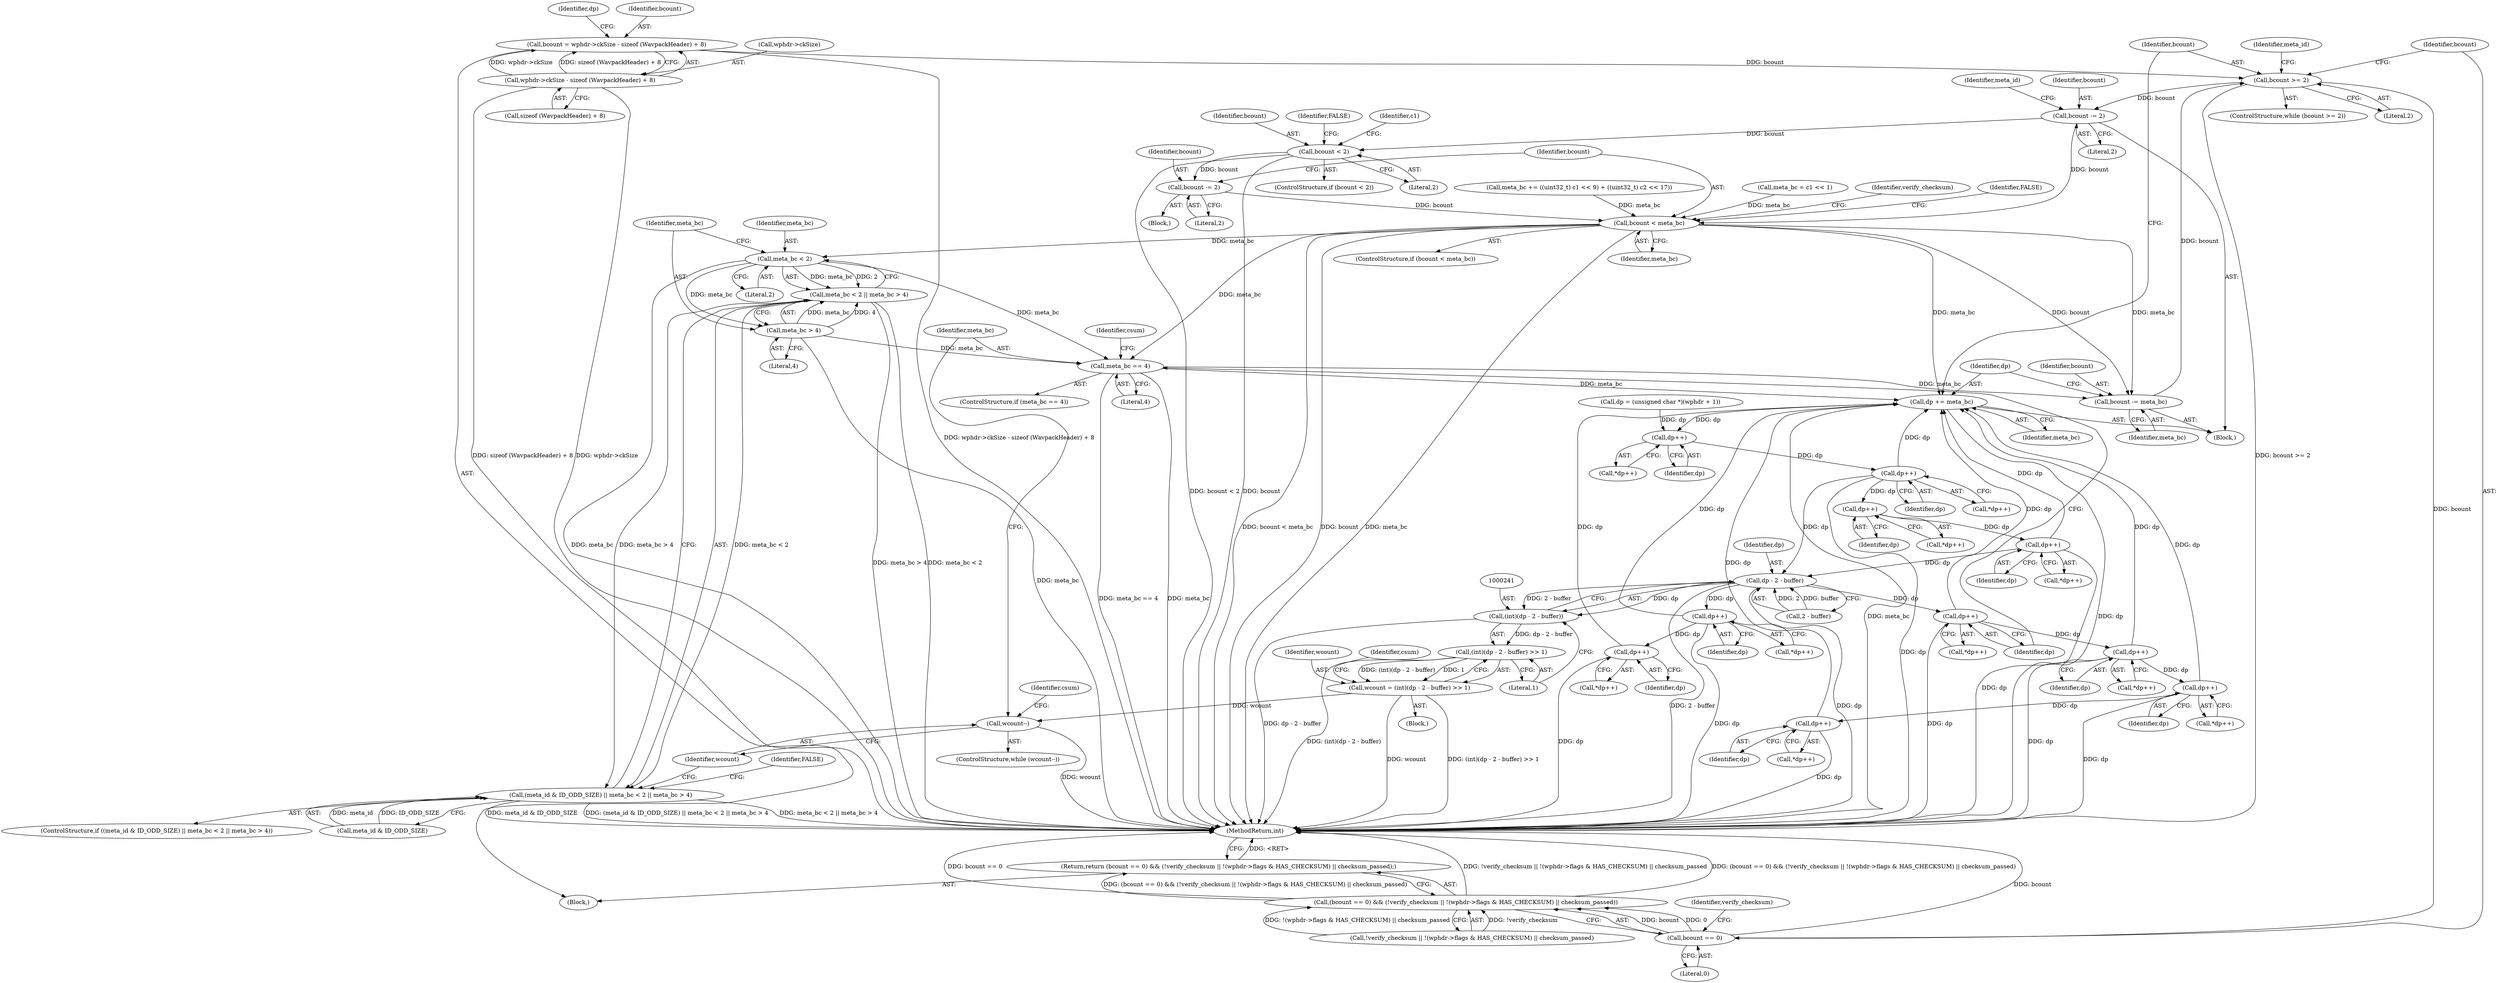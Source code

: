digraph "1_WavPack_bba5389dc598a92bdf2b297c3ea34620b6679b5b@API" {
"1000138" [label="(Call,bcount = wphdr->ckSize - sizeof (WavpackHeader) + 8)"];
"1000140" [label="(Call,wphdr->ckSize - sizeof (WavpackHeader) + 8)"];
"1000156" [label="(Call,bcount >= 2)"];
"1000175" [label="(Call,bcount -= 2)"];
"1000184" [label="(Call,bcount < 2)"];
"1000212" [label="(Call,bcount -= 2)"];
"1000216" [label="(Call,bcount < meta_bc)"];
"1000261" [label="(Call,meta_bc < 2)"];
"1000260" [label="(Call,meta_bc < 2 || meta_bc > 4)"];
"1000256" [label="(Call,(meta_id & ID_ODD_SIZE) || meta_bc < 2 || meta_bc > 4)"];
"1000264" [label="(Call,meta_bc > 4)"];
"1000282" [label="(Call,meta_bc == 4)"];
"1000355" [label="(Call,bcount -= meta_bc)"];
"1000358" [label="(Call,dp += meta_bc)"];
"1000163" [label="(Call,dp++)"];
"1000168" [label="(Call,dp++)"];
"1000192" [label="(Call,dp++)"];
"1000197" [label="(Call,dp++)"];
"1000242" [label="(Call,dp - 2 - buffer)"];
"1000240" [label="(Call,(int)(dp - 2 - buffer))"];
"1000239" [label="(Call,(int)(dp - 2 - buffer) >> 1)"];
"1000237" [label="(Call,wcount = (int)(dp - 2 - buffer) >> 1)"];
"1000270" [label="(Call,wcount--)"];
"1000290" [label="(Call,dp++)"];
"1000298" [label="(Call,dp++)"];
"1000308" [label="(Call,dp++)"];
"1000317" [label="(Call,dp++)"];
"1000337" [label="(Call,dp++)"];
"1000344" [label="(Call,dp++)"];
"1000363" [label="(Call,bcount == 0)"];
"1000362" [label="(Call,(bcount == 0) && (!verify_checksum || !(wphdr->flags & HAS_CHECKSUM) || checksum_passed))"];
"1000361" [label="(Return,return (bcount == 0) && (!verify_checksum || !(wphdr->flags & HAS_CHECKSUM) || checksum_passed);)"];
"1000281" [label="(ControlStructure,if (meta_bc == 4))"];
"1000175" [label="(Call,bcount -= 2)"];
"1000244" [label="(Call,2 - buffer)"];
"1000180" [label="(Identifier,meta_id)"];
"1000282" [label="(Call,meta_bc == 4)"];
"1000363" [label="(Call,bcount == 0)"];
"1000140" [label="(Call,wphdr->ckSize - sizeof (WavpackHeader) + 8)"];
"1000103" [label="(Block,)"];
"1000155" [label="(ControlStructure,while (bcount >= 2))"];
"1000266" [label="(Literal,4)"];
"1000177" [label="(Literal,2)"];
"1000317" [label="(Call,dp++)"];
"1000216" [label="(Call,bcount < meta_bc)"];
"1000257" [label="(Call,meta_id & ID_ODD_SIZE)"];
"1000192" [label="(Call,dp++)"];
"1000239" [label="(Call,(int)(dp - 2 - buffer) >> 1)"];
"1000169" [label="(Identifier,dp)"];
"1000198" [label="(Identifier,dp)"];
"1000297" [label="(Call,*dp++)"];
"1000364" [label="(Identifier,bcount)"];
"1000193" [label="(Identifier,dp)"];
"1000345" [label="(Identifier,dp)"];
"1000368" [label="(Identifier,verify_checksum)"];
"1000212" [label="(Call,bcount -= 2)"];
"1000318" [label="(Identifier,dp)"];
"1000217" [label="(Identifier,bcount)"];
"1000182" [label="(Block,)"];
"1000213" [label="(Identifier,bcount)"];
"1000344" [label="(Call,dp++)"];
"1000141" [label="(Call,wphdr->ckSize)"];
"1000162" [label="(Call,*dp++)"];
"1000183" [label="(ControlStructure,if (bcount < 2))"];
"1000156" [label="(Call,bcount >= 2)"];
"1000242" [label="(Call,dp - 2 - buffer)"];
"1000163" [label="(Call,dp++)"];
"1000265" [label="(Identifier,meta_bc)"];
"1000261" [label="(Call,meta_bc < 2)"];
"1000176" [label="(Identifier,bcount)"];
"1000284" [label="(Literal,4)"];
"1000240" [label="(Call,(int)(dp - 2 - buffer))"];
"1000185" [label="(Identifier,bcount)"];
"1000260" [label="(Call,meta_bc < 2 || meta_bc > 4)"];
"1000229" [label="(Block,)"];
"1000366" [label="(Call,!verify_checksum || !(wphdr->flags & HAS_CHECKSUM) || checksum_passed)"];
"1000298" [label="(Call,dp++)"];
"1000220" [label="(Identifier,FALSE)"];
"1000238" [label="(Identifier,wcount)"];
"1000199" [label="(Call,meta_bc += ((uint32_t) c1 << 9) + ((uint32_t) c2 << 17))"];
"1000263" [label="(Literal,2)"];
"1000158" [label="(Literal,2)"];
"1000214" [label="(Literal,2)"];
"1000269" [label="(ControlStructure,while (wcount--))"];
"1000191" [label="(Call,*dp++)"];
"1000255" [label="(ControlStructure,if ((meta_id & ID_ODD_SIZE) || meta_bc < 2 || meta_bc > 4))"];
"1000256" [label="(Call,(meta_id & ID_ODD_SIZE) || meta_bc < 2 || meta_bc > 4)"];
"1000188" [label="(Identifier,FALSE)"];
"1000250" [label="(Identifier,csum)"];
"1000262" [label="(Identifier,meta_bc)"];
"1000337" [label="(Call,dp++)"];
"1000365" [label="(Literal,0)"];
"1000336" [label="(Call,*dp++)"];
"1000138" [label="(Call,bcount = wphdr->ckSize - sizeof (WavpackHeader) + 8)"];
"1000283" [label="(Identifier,meta_bc)"];
"1000268" [label="(Identifier,FALSE)"];
"1000237" [label="(Call,wcount = (int)(dp - 2 - buffer) >> 1)"];
"1000170" [label="(Call,meta_bc = c1 << 1)"];
"1000270" [label="(Call,wcount--)"];
"1000223" [label="(Identifier,verify_checksum)"];
"1000308" [label="(Call,dp++)"];
"1000164" [label="(Identifier,dp)"];
"1000357" [label="(Identifier,meta_bc)"];
"1000356" [label="(Identifier,bcount)"];
"1000309" [label="(Identifier,dp)"];
"1000197" [label="(Call,dp++)"];
"1000149" [label="(Identifier,dp)"];
"1000196" [label="(Call,*dp++)"];
"1000329" [label="(Identifier,csum)"];
"1000167" [label="(Call,*dp++)"];
"1000360" [label="(Identifier,meta_bc)"];
"1000307" [label="(Call,*dp++)"];
"1000148" [label="(Call,dp = (unsigned char *)(wphdr + 1))"];
"1000289" [label="(Call,*dp++)"];
"1000243" [label="(Identifier,dp)"];
"1000338" [label="(Identifier,dp)"];
"1000299" [label="(Identifier,dp)"];
"1000291" [label="(Identifier,dp)"];
"1000361" [label="(Return,return (bcount == 0) && (!verify_checksum || !(wphdr->flags & HAS_CHECKSUM) || checksum_passed);)"];
"1000190" [label="(Identifier,c1)"];
"1000144" [label="(Call,sizeof (WavpackHeader) + 8)"];
"1000157" [label="(Identifier,bcount)"];
"1000168" [label="(Call,dp++)"];
"1000316" [label="(Call,*dp++)"];
"1000273" [label="(Identifier,csum)"];
"1000186" [label="(Literal,2)"];
"1000161" [label="(Identifier,meta_id)"];
"1000359" [label="(Identifier,dp)"];
"1000355" [label="(Call,bcount -= meta_bc)"];
"1000377" [label="(MethodReturn,int)"];
"1000290" [label="(Call,dp++)"];
"1000184" [label="(Call,bcount < 2)"];
"1000271" [label="(Identifier,wcount)"];
"1000139" [label="(Identifier,bcount)"];
"1000247" [label="(Literal,1)"];
"1000264" [label="(Call,meta_bc > 4)"];
"1000159" [label="(Block,)"];
"1000343" [label="(Call,*dp++)"];
"1000218" [label="(Identifier,meta_bc)"];
"1000362" [label="(Call,(bcount == 0) && (!verify_checksum || !(wphdr->flags & HAS_CHECKSUM) || checksum_passed))"];
"1000358" [label="(Call,dp += meta_bc)"];
"1000215" [label="(ControlStructure,if (bcount < meta_bc))"];
"1000138" -> "1000103"  [label="AST: "];
"1000138" -> "1000140"  [label="CFG: "];
"1000139" -> "1000138"  [label="AST: "];
"1000140" -> "1000138"  [label="AST: "];
"1000149" -> "1000138"  [label="CFG: "];
"1000138" -> "1000377"  [label="DDG: wphdr->ckSize - sizeof (WavpackHeader) + 8"];
"1000140" -> "1000138"  [label="DDG: wphdr->ckSize"];
"1000140" -> "1000138"  [label="DDG: sizeof (WavpackHeader) + 8"];
"1000138" -> "1000156"  [label="DDG: bcount"];
"1000140" -> "1000144"  [label="CFG: "];
"1000141" -> "1000140"  [label="AST: "];
"1000144" -> "1000140"  [label="AST: "];
"1000140" -> "1000377"  [label="DDG: wphdr->ckSize"];
"1000140" -> "1000377"  [label="DDG: sizeof (WavpackHeader) + 8"];
"1000156" -> "1000155"  [label="AST: "];
"1000156" -> "1000158"  [label="CFG: "];
"1000157" -> "1000156"  [label="AST: "];
"1000158" -> "1000156"  [label="AST: "];
"1000161" -> "1000156"  [label="CFG: "];
"1000364" -> "1000156"  [label="CFG: "];
"1000156" -> "1000377"  [label="DDG: bcount >= 2"];
"1000355" -> "1000156"  [label="DDG: bcount"];
"1000156" -> "1000175"  [label="DDG: bcount"];
"1000156" -> "1000363"  [label="DDG: bcount"];
"1000175" -> "1000159"  [label="AST: "];
"1000175" -> "1000177"  [label="CFG: "];
"1000176" -> "1000175"  [label="AST: "];
"1000177" -> "1000175"  [label="AST: "];
"1000180" -> "1000175"  [label="CFG: "];
"1000175" -> "1000184"  [label="DDG: bcount"];
"1000175" -> "1000216"  [label="DDG: bcount"];
"1000184" -> "1000183"  [label="AST: "];
"1000184" -> "1000186"  [label="CFG: "];
"1000185" -> "1000184"  [label="AST: "];
"1000186" -> "1000184"  [label="AST: "];
"1000188" -> "1000184"  [label="CFG: "];
"1000190" -> "1000184"  [label="CFG: "];
"1000184" -> "1000377"  [label="DDG: bcount"];
"1000184" -> "1000377"  [label="DDG: bcount < 2"];
"1000184" -> "1000212"  [label="DDG: bcount"];
"1000212" -> "1000182"  [label="AST: "];
"1000212" -> "1000214"  [label="CFG: "];
"1000213" -> "1000212"  [label="AST: "];
"1000214" -> "1000212"  [label="AST: "];
"1000217" -> "1000212"  [label="CFG: "];
"1000212" -> "1000216"  [label="DDG: bcount"];
"1000216" -> "1000215"  [label="AST: "];
"1000216" -> "1000218"  [label="CFG: "];
"1000217" -> "1000216"  [label="AST: "];
"1000218" -> "1000216"  [label="AST: "];
"1000220" -> "1000216"  [label="CFG: "];
"1000223" -> "1000216"  [label="CFG: "];
"1000216" -> "1000377"  [label="DDG: bcount < meta_bc"];
"1000216" -> "1000377"  [label="DDG: bcount"];
"1000216" -> "1000377"  [label="DDG: meta_bc"];
"1000199" -> "1000216"  [label="DDG: meta_bc"];
"1000170" -> "1000216"  [label="DDG: meta_bc"];
"1000216" -> "1000261"  [label="DDG: meta_bc"];
"1000216" -> "1000282"  [label="DDG: meta_bc"];
"1000216" -> "1000355"  [label="DDG: meta_bc"];
"1000216" -> "1000355"  [label="DDG: bcount"];
"1000216" -> "1000358"  [label="DDG: meta_bc"];
"1000261" -> "1000260"  [label="AST: "];
"1000261" -> "1000263"  [label="CFG: "];
"1000262" -> "1000261"  [label="AST: "];
"1000263" -> "1000261"  [label="AST: "];
"1000265" -> "1000261"  [label="CFG: "];
"1000260" -> "1000261"  [label="CFG: "];
"1000261" -> "1000377"  [label="DDG: meta_bc"];
"1000261" -> "1000260"  [label="DDG: meta_bc"];
"1000261" -> "1000260"  [label="DDG: 2"];
"1000261" -> "1000264"  [label="DDG: meta_bc"];
"1000261" -> "1000282"  [label="DDG: meta_bc"];
"1000260" -> "1000256"  [label="AST: "];
"1000260" -> "1000264"  [label="CFG: "];
"1000264" -> "1000260"  [label="AST: "];
"1000256" -> "1000260"  [label="CFG: "];
"1000260" -> "1000377"  [label="DDG: meta_bc > 4"];
"1000260" -> "1000377"  [label="DDG: meta_bc < 2"];
"1000260" -> "1000256"  [label="DDG: meta_bc < 2"];
"1000260" -> "1000256"  [label="DDG: meta_bc > 4"];
"1000264" -> "1000260"  [label="DDG: meta_bc"];
"1000264" -> "1000260"  [label="DDG: 4"];
"1000256" -> "1000255"  [label="AST: "];
"1000256" -> "1000257"  [label="CFG: "];
"1000257" -> "1000256"  [label="AST: "];
"1000268" -> "1000256"  [label="CFG: "];
"1000271" -> "1000256"  [label="CFG: "];
"1000256" -> "1000377"  [label="DDG: meta_bc < 2 || meta_bc > 4"];
"1000256" -> "1000377"  [label="DDG: meta_id & ID_ODD_SIZE"];
"1000256" -> "1000377"  [label="DDG: (meta_id & ID_ODD_SIZE) || meta_bc < 2 || meta_bc > 4"];
"1000257" -> "1000256"  [label="DDG: meta_id"];
"1000257" -> "1000256"  [label="DDG: ID_ODD_SIZE"];
"1000264" -> "1000266"  [label="CFG: "];
"1000265" -> "1000264"  [label="AST: "];
"1000266" -> "1000264"  [label="AST: "];
"1000264" -> "1000377"  [label="DDG: meta_bc"];
"1000264" -> "1000282"  [label="DDG: meta_bc"];
"1000282" -> "1000281"  [label="AST: "];
"1000282" -> "1000284"  [label="CFG: "];
"1000283" -> "1000282"  [label="AST: "];
"1000284" -> "1000282"  [label="AST: "];
"1000291" -> "1000282"  [label="CFG: "];
"1000329" -> "1000282"  [label="CFG: "];
"1000282" -> "1000377"  [label="DDG: meta_bc == 4"];
"1000282" -> "1000377"  [label="DDG: meta_bc"];
"1000282" -> "1000355"  [label="DDG: meta_bc"];
"1000282" -> "1000358"  [label="DDG: meta_bc"];
"1000355" -> "1000159"  [label="AST: "];
"1000355" -> "1000357"  [label="CFG: "];
"1000356" -> "1000355"  [label="AST: "];
"1000357" -> "1000355"  [label="AST: "];
"1000359" -> "1000355"  [label="CFG: "];
"1000358" -> "1000159"  [label="AST: "];
"1000358" -> "1000360"  [label="CFG: "];
"1000359" -> "1000358"  [label="AST: "];
"1000360" -> "1000358"  [label="AST: "];
"1000157" -> "1000358"  [label="CFG: "];
"1000358" -> "1000377"  [label="DDG: meta_bc"];
"1000358" -> "1000377"  [label="DDG: dp"];
"1000358" -> "1000163"  [label="DDG: dp"];
"1000298" -> "1000358"  [label="DDG: dp"];
"1000337" -> "1000358"  [label="DDG: dp"];
"1000344" -> "1000358"  [label="DDG: dp"];
"1000197" -> "1000358"  [label="DDG: dp"];
"1000308" -> "1000358"  [label="DDG: dp"];
"1000290" -> "1000358"  [label="DDG: dp"];
"1000168" -> "1000358"  [label="DDG: dp"];
"1000317" -> "1000358"  [label="DDG: dp"];
"1000163" -> "1000162"  [label="AST: "];
"1000163" -> "1000164"  [label="CFG: "];
"1000164" -> "1000163"  [label="AST: "];
"1000162" -> "1000163"  [label="CFG: "];
"1000148" -> "1000163"  [label="DDG: dp"];
"1000163" -> "1000168"  [label="DDG: dp"];
"1000168" -> "1000167"  [label="AST: "];
"1000168" -> "1000169"  [label="CFG: "];
"1000169" -> "1000168"  [label="AST: "];
"1000167" -> "1000168"  [label="CFG: "];
"1000168" -> "1000377"  [label="DDG: dp"];
"1000168" -> "1000192"  [label="DDG: dp"];
"1000168" -> "1000242"  [label="DDG: dp"];
"1000192" -> "1000191"  [label="AST: "];
"1000192" -> "1000193"  [label="CFG: "];
"1000193" -> "1000192"  [label="AST: "];
"1000191" -> "1000192"  [label="CFG: "];
"1000192" -> "1000197"  [label="DDG: dp"];
"1000197" -> "1000196"  [label="AST: "];
"1000197" -> "1000198"  [label="CFG: "];
"1000198" -> "1000197"  [label="AST: "];
"1000196" -> "1000197"  [label="CFG: "];
"1000197" -> "1000377"  [label="DDG: dp"];
"1000197" -> "1000242"  [label="DDG: dp"];
"1000242" -> "1000240"  [label="AST: "];
"1000242" -> "1000244"  [label="CFG: "];
"1000243" -> "1000242"  [label="AST: "];
"1000244" -> "1000242"  [label="AST: "];
"1000240" -> "1000242"  [label="CFG: "];
"1000242" -> "1000377"  [label="DDG: 2 - buffer"];
"1000242" -> "1000377"  [label="DDG: dp"];
"1000242" -> "1000240"  [label="DDG: dp"];
"1000242" -> "1000240"  [label="DDG: 2 - buffer"];
"1000244" -> "1000242"  [label="DDG: 2"];
"1000244" -> "1000242"  [label="DDG: buffer"];
"1000242" -> "1000290"  [label="DDG: dp"];
"1000242" -> "1000337"  [label="DDG: dp"];
"1000240" -> "1000239"  [label="AST: "];
"1000241" -> "1000240"  [label="AST: "];
"1000247" -> "1000240"  [label="CFG: "];
"1000240" -> "1000377"  [label="DDG: dp - 2 - buffer"];
"1000240" -> "1000239"  [label="DDG: dp - 2 - buffer"];
"1000239" -> "1000237"  [label="AST: "];
"1000239" -> "1000247"  [label="CFG: "];
"1000247" -> "1000239"  [label="AST: "];
"1000237" -> "1000239"  [label="CFG: "];
"1000239" -> "1000377"  [label="DDG: (int)(dp - 2 - buffer)"];
"1000239" -> "1000237"  [label="DDG: (int)(dp - 2 - buffer)"];
"1000239" -> "1000237"  [label="DDG: 1"];
"1000237" -> "1000229"  [label="AST: "];
"1000238" -> "1000237"  [label="AST: "];
"1000250" -> "1000237"  [label="CFG: "];
"1000237" -> "1000377"  [label="DDG: (int)(dp - 2 - buffer) >> 1"];
"1000237" -> "1000377"  [label="DDG: wcount"];
"1000237" -> "1000270"  [label="DDG: wcount"];
"1000270" -> "1000269"  [label="AST: "];
"1000270" -> "1000271"  [label="CFG: "];
"1000271" -> "1000270"  [label="AST: "];
"1000273" -> "1000270"  [label="CFG: "];
"1000283" -> "1000270"  [label="CFG: "];
"1000270" -> "1000377"  [label="DDG: wcount"];
"1000290" -> "1000289"  [label="AST: "];
"1000290" -> "1000291"  [label="CFG: "];
"1000291" -> "1000290"  [label="AST: "];
"1000289" -> "1000290"  [label="CFG: "];
"1000290" -> "1000377"  [label="DDG: dp"];
"1000290" -> "1000298"  [label="DDG: dp"];
"1000298" -> "1000297"  [label="AST: "];
"1000298" -> "1000299"  [label="CFG: "];
"1000299" -> "1000298"  [label="AST: "];
"1000297" -> "1000298"  [label="CFG: "];
"1000298" -> "1000377"  [label="DDG: dp"];
"1000298" -> "1000308"  [label="DDG: dp"];
"1000308" -> "1000307"  [label="AST: "];
"1000308" -> "1000309"  [label="CFG: "];
"1000309" -> "1000308"  [label="AST: "];
"1000307" -> "1000308"  [label="CFG: "];
"1000308" -> "1000377"  [label="DDG: dp"];
"1000308" -> "1000317"  [label="DDG: dp"];
"1000317" -> "1000316"  [label="AST: "];
"1000317" -> "1000318"  [label="CFG: "];
"1000318" -> "1000317"  [label="AST: "];
"1000316" -> "1000317"  [label="CFG: "];
"1000317" -> "1000377"  [label="DDG: dp"];
"1000337" -> "1000336"  [label="AST: "];
"1000337" -> "1000338"  [label="CFG: "];
"1000338" -> "1000337"  [label="AST: "];
"1000336" -> "1000337"  [label="CFG: "];
"1000337" -> "1000377"  [label="DDG: dp"];
"1000337" -> "1000344"  [label="DDG: dp"];
"1000344" -> "1000343"  [label="AST: "];
"1000344" -> "1000345"  [label="CFG: "];
"1000345" -> "1000344"  [label="AST: "];
"1000343" -> "1000344"  [label="CFG: "];
"1000344" -> "1000377"  [label="DDG: dp"];
"1000363" -> "1000362"  [label="AST: "];
"1000363" -> "1000365"  [label="CFG: "];
"1000364" -> "1000363"  [label="AST: "];
"1000365" -> "1000363"  [label="AST: "];
"1000368" -> "1000363"  [label="CFG: "];
"1000362" -> "1000363"  [label="CFG: "];
"1000363" -> "1000377"  [label="DDG: bcount"];
"1000363" -> "1000362"  [label="DDG: bcount"];
"1000363" -> "1000362"  [label="DDG: 0"];
"1000362" -> "1000361"  [label="AST: "];
"1000362" -> "1000366"  [label="CFG: "];
"1000366" -> "1000362"  [label="AST: "];
"1000361" -> "1000362"  [label="CFG: "];
"1000362" -> "1000377"  [label="DDG: !verify_checksum || !(wphdr->flags & HAS_CHECKSUM) || checksum_passed"];
"1000362" -> "1000377"  [label="DDG: (bcount == 0) && (!verify_checksum || !(wphdr->flags & HAS_CHECKSUM) || checksum_passed)"];
"1000362" -> "1000377"  [label="DDG: bcount == 0"];
"1000362" -> "1000361"  [label="DDG: (bcount == 0) && (!verify_checksum || !(wphdr->flags & HAS_CHECKSUM) || checksum_passed)"];
"1000366" -> "1000362"  [label="DDG: !verify_checksum"];
"1000366" -> "1000362"  [label="DDG: !(wphdr->flags & HAS_CHECKSUM) || checksum_passed"];
"1000361" -> "1000103"  [label="AST: "];
"1000377" -> "1000361"  [label="CFG: "];
"1000361" -> "1000377"  [label="DDG: <RET>"];
}
